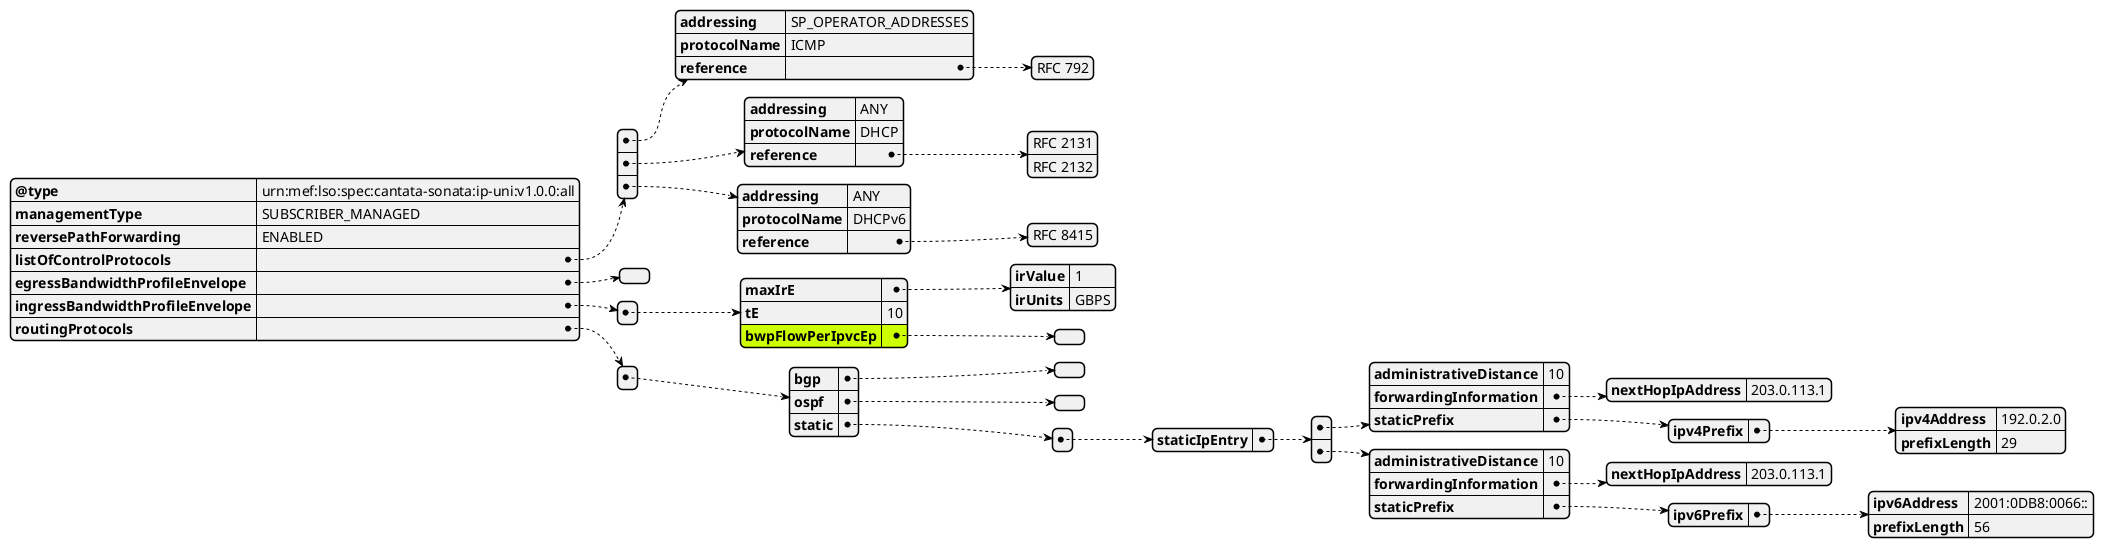 @startjson


#highlight "ingressBandwidthProfileEnvelope" /  "0" /"bwpFlowPerIpvcEp" 
{
  "@type": "urn:mef:lso:spec:cantata-sonata:ip-uni:v1.0.0:all",
  "managementType": "SUBSCRIBER_MANAGED",
  "reversePathForwarding": "ENABLED",
  "listOfControlProtocols": [
    {
      "addressing": "SP_OPERATOR_ADDRESSES",
      "protocolName": "ICMP",
      "reference": ["RFC 792"]
    },
    {
      "addressing": "ANY",
      "protocolName": "DHCP",
      "reference": ["RFC 2131", "RFC 2132"]
    },
    {
      "addressing": "ANY",
      "protocolName": "DHCPv6",
      "reference": ["RFC 8415"]
    }
  ],
  "egressBandwidthProfileEnvelope": [],
  "ingressBandwidthProfileEnvelope": [
    {
      "maxIrE": {
        "irValue": 1,
        "irUnits": "GBPS"
      },
      "tE": 10,
      "bwpFlowPerIpvcEp": []
    }
  ],
  "routingProtocols": [
    {
      "bgp": [],
      "ospf": [],
      "static": [
        {
          "staticIpEntry": [
            {
              "administrativeDistance": 10,
              "forwardingInformation": {
                "nextHopIpAddress": "203.0.113.1"
              },
              "staticPrefix": {
                "ipv4Prefix": {
                  "ipv4Address": "192.0.2.0",
                  "prefixLength": 29
                }
              }
            },
            {
              "administrativeDistance": 10,
              "forwardingInformation": {
                "nextHopIpAddress": "203.0.113.1"
              },
              "staticPrefix": {
                "ipv6Prefix": {
                  "ipv6Address": "2001:0DB8:0066::",
                  "prefixLength": 56
                }
              }
            }
          ]
        }
      ]
    }
  ]
}



@endjson